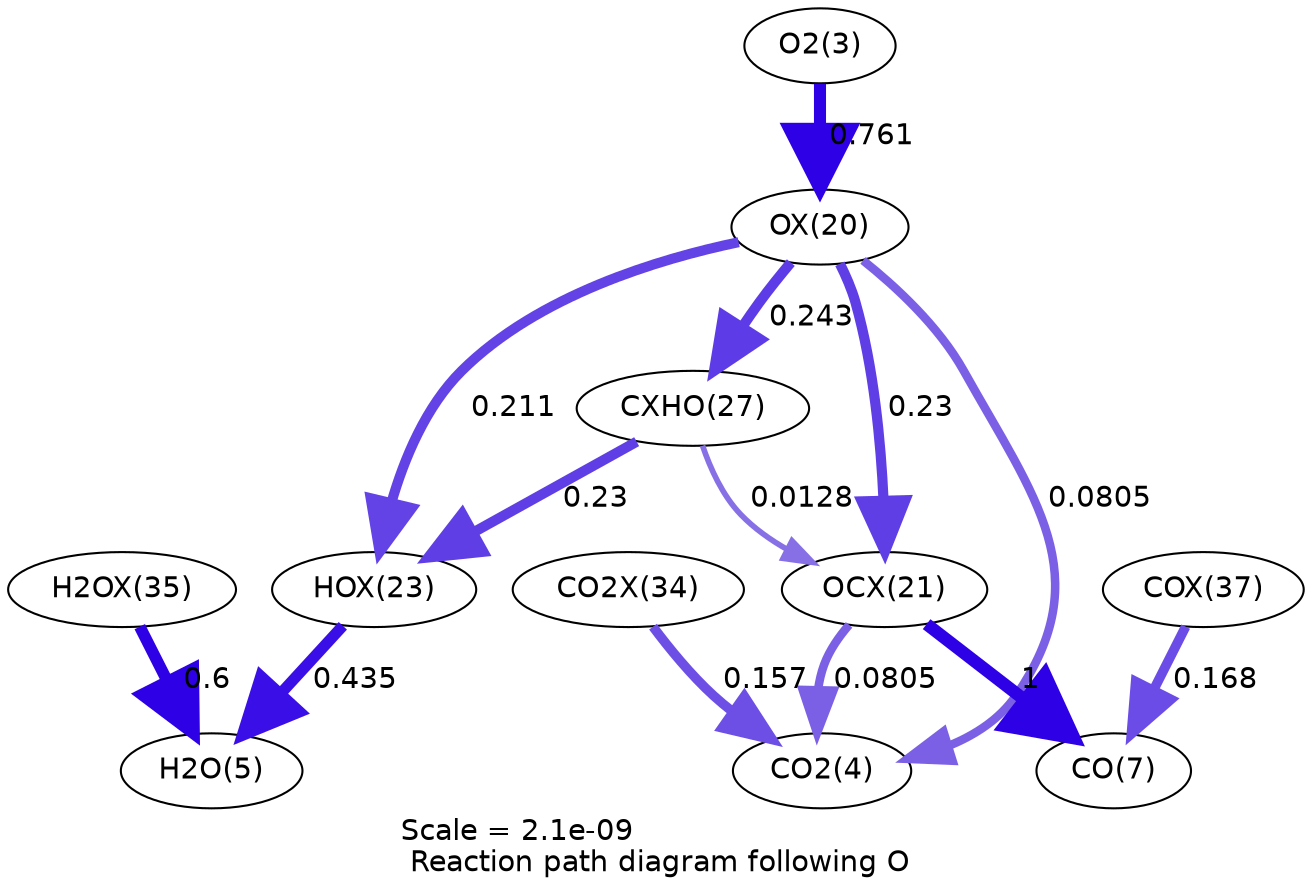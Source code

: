digraph reaction_paths {
center=1;
s5 -> s23[fontname="Helvetica", penwidth=5.79, arrowsize=2.9, color="0.7, 1.26, 0.9"
, label=" 0.761"];
s23 -> s26[fontname="Helvetica", penwidth=4.83, arrowsize=2.41, color="0.7, 0.711, 0.9"
, label=" 0.211"];
s23 -> s29[fontname="Helvetica", penwidth=4.93, arrowsize=2.47, color="0.7, 0.743, 0.9"
, label=" 0.243"];
s23 -> s24[fontname="Helvetica", penwidth=4.89, arrowsize=2.44, color="0.7, 0.73, 0.9"
, label=" 0.23"];
s23 -> s6[fontname="Helvetica", penwidth=4.1, arrowsize=2.05, color="0.7, 0.581, 0.9"
, label=" 0.0805"];
s26 -> s7[fontname="Helvetica", penwidth=5.37, arrowsize=2.69, color="0.7, 0.935, 0.9"
, label=" 0.435"];
s29 -> s26[fontname="Helvetica", penwidth=4.89, arrowsize=2.44, color="0.7, 0.73, 0.9"
, label=" 0.23"];
s32 -> s7[fontname="Helvetica", penwidth=5.61, arrowsize=2.81, color="0.7, 1.1, 0.9"
, label=" 0.6"];
s29 -> s24[fontname="Helvetica", penwidth=2.71, arrowsize=1.35, color="0.7, 0.513, 0.9"
, label=" 0.0128"];
s24 -> s9[fontname="Helvetica", penwidth=6, arrowsize=3, color="0.7, 1.5, 0.9"
, label=" 1"];
s34 -> s9[fontname="Helvetica", penwidth=4.65, arrowsize=2.33, color="0.7, 0.668, 0.9"
, label=" 0.168"];
s24 -> s6[fontname="Helvetica", penwidth=4.1, arrowsize=2.05, color="0.7, 0.581, 0.9"
, label=" 0.0805"];
s31 -> s6[fontname="Helvetica", penwidth=4.6, arrowsize=2.3, color="0.7, 0.657, 0.9"
, label=" 0.157"];
s5 [ fontname="Helvetica", label="O2(3)"];
s6 [ fontname="Helvetica", label="CO2(4)"];
s7 [ fontname="Helvetica", label="H2O(5)"];
s9 [ fontname="Helvetica", label="CO(7)"];
s23 [ fontname="Helvetica", label="OX(20)"];
s24 [ fontname="Helvetica", label="OCX(21)"];
s26 [ fontname="Helvetica", label="HOX(23)"];
s29 [ fontname="Helvetica", label="CXHO(27)"];
s31 [ fontname="Helvetica", label="CO2X(34)"];
s32 [ fontname="Helvetica", label="H2OX(35)"];
s34 [ fontname="Helvetica", label="COX(37)"];
 label = "Scale = 2.1e-09\l Reaction path diagram following O";
 fontname = "Helvetica";
}
